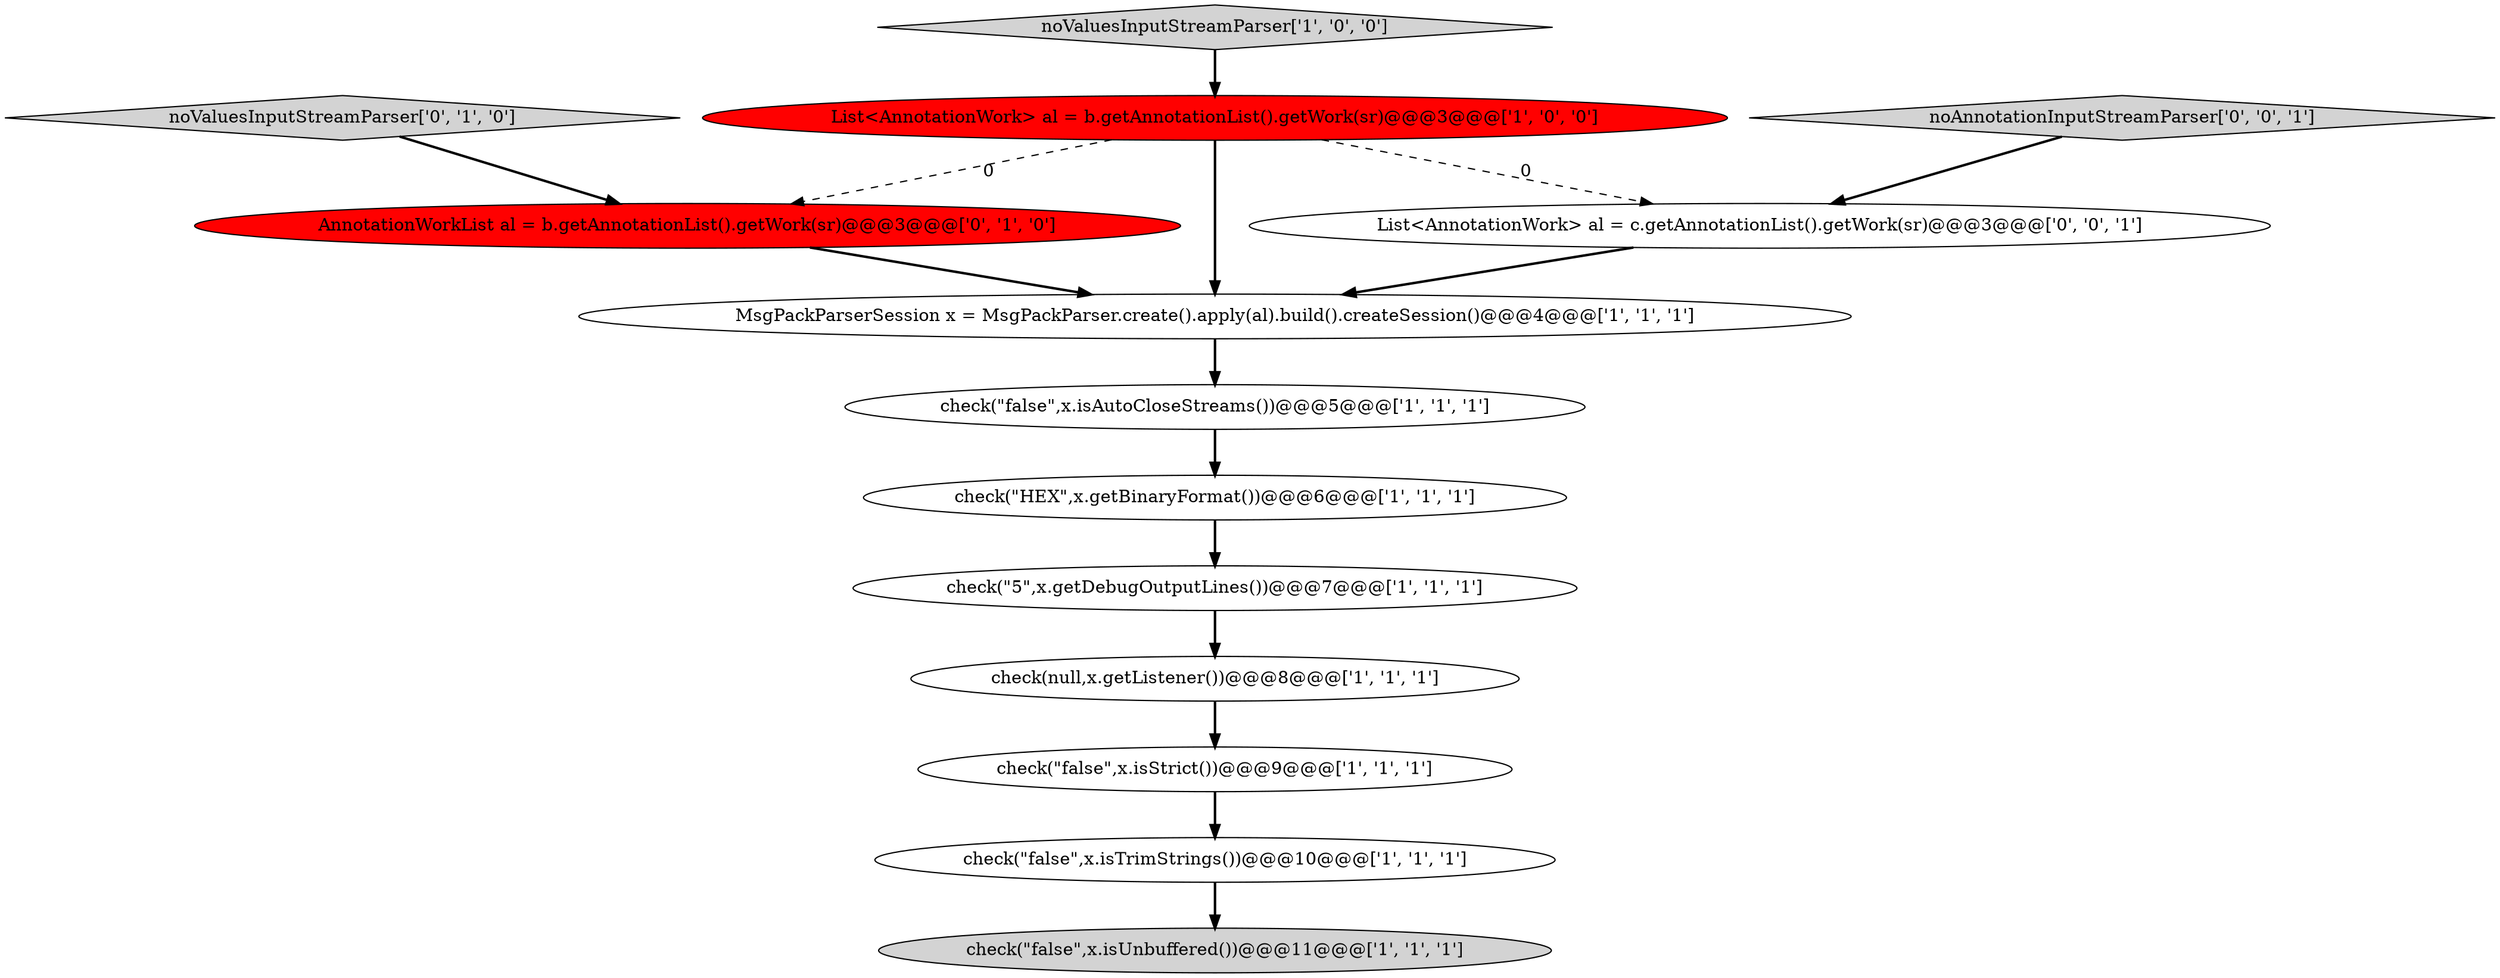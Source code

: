 digraph {
2 [style = filled, label = "noValuesInputStreamParser['1', '0', '0']", fillcolor = lightgray, shape = diamond image = "AAA0AAABBB1BBB"];
5 [style = filled, label = "check(\"HEX\",x.getBinaryFormat())@@@6@@@['1', '1', '1']", fillcolor = white, shape = ellipse image = "AAA0AAABBB1BBB"];
10 [style = filled, label = "noValuesInputStreamParser['0', '1', '0']", fillcolor = lightgray, shape = diamond image = "AAA0AAABBB2BBB"];
13 [style = filled, label = "List<AnnotationWork> al = c.getAnnotationList().getWork(sr)@@@3@@@['0', '0', '1']", fillcolor = white, shape = ellipse image = "AAA0AAABBB3BBB"];
3 [style = filled, label = "MsgPackParserSession x = MsgPackParser.create().apply(al).build().createSession()@@@4@@@['1', '1', '1']", fillcolor = white, shape = ellipse image = "AAA0AAABBB1BBB"];
9 [style = filled, label = "check(\"5\",x.getDebugOutputLines())@@@7@@@['1', '1', '1']", fillcolor = white, shape = ellipse image = "AAA0AAABBB1BBB"];
6 [style = filled, label = "check(\"false\",x.isAutoCloseStreams())@@@5@@@['1', '1', '1']", fillcolor = white, shape = ellipse image = "AAA0AAABBB1BBB"];
8 [style = filled, label = "check(\"false\",x.isUnbuffered())@@@11@@@['1', '1', '1']", fillcolor = lightgray, shape = ellipse image = "AAA0AAABBB1BBB"];
12 [style = filled, label = "noAnnotationInputStreamParser['0', '0', '1']", fillcolor = lightgray, shape = diamond image = "AAA0AAABBB3BBB"];
11 [style = filled, label = "AnnotationWorkList al = b.getAnnotationList().getWork(sr)@@@3@@@['0', '1', '0']", fillcolor = red, shape = ellipse image = "AAA1AAABBB2BBB"];
0 [style = filled, label = "check(null,x.getListener())@@@8@@@['1', '1', '1']", fillcolor = white, shape = ellipse image = "AAA0AAABBB1BBB"];
1 [style = filled, label = "check(\"false\",x.isTrimStrings())@@@10@@@['1', '1', '1']", fillcolor = white, shape = ellipse image = "AAA0AAABBB1BBB"];
7 [style = filled, label = "check(\"false\",x.isStrict())@@@9@@@['1', '1', '1']", fillcolor = white, shape = ellipse image = "AAA0AAABBB1BBB"];
4 [style = filled, label = "List<AnnotationWork> al = b.getAnnotationList().getWork(sr)@@@3@@@['1', '0', '0']", fillcolor = red, shape = ellipse image = "AAA1AAABBB1BBB"];
12->13 [style = bold, label=""];
4->3 [style = bold, label=""];
3->6 [style = bold, label=""];
6->5 [style = bold, label=""];
7->1 [style = bold, label=""];
1->8 [style = bold, label=""];
4->11 [style = dashed, label="0"];
9->0 [style = bold, label=""];
13->3 [style = bold, label=""];
5->9 [style = bold, label=""];
4->13 [style = dashed, label="0"];
11->3 [style = bold, label=""];
2->4 [style = bold, label=""];
0->7 [style = bold, label=""];
10->11 [style = bold, label=""];
}
